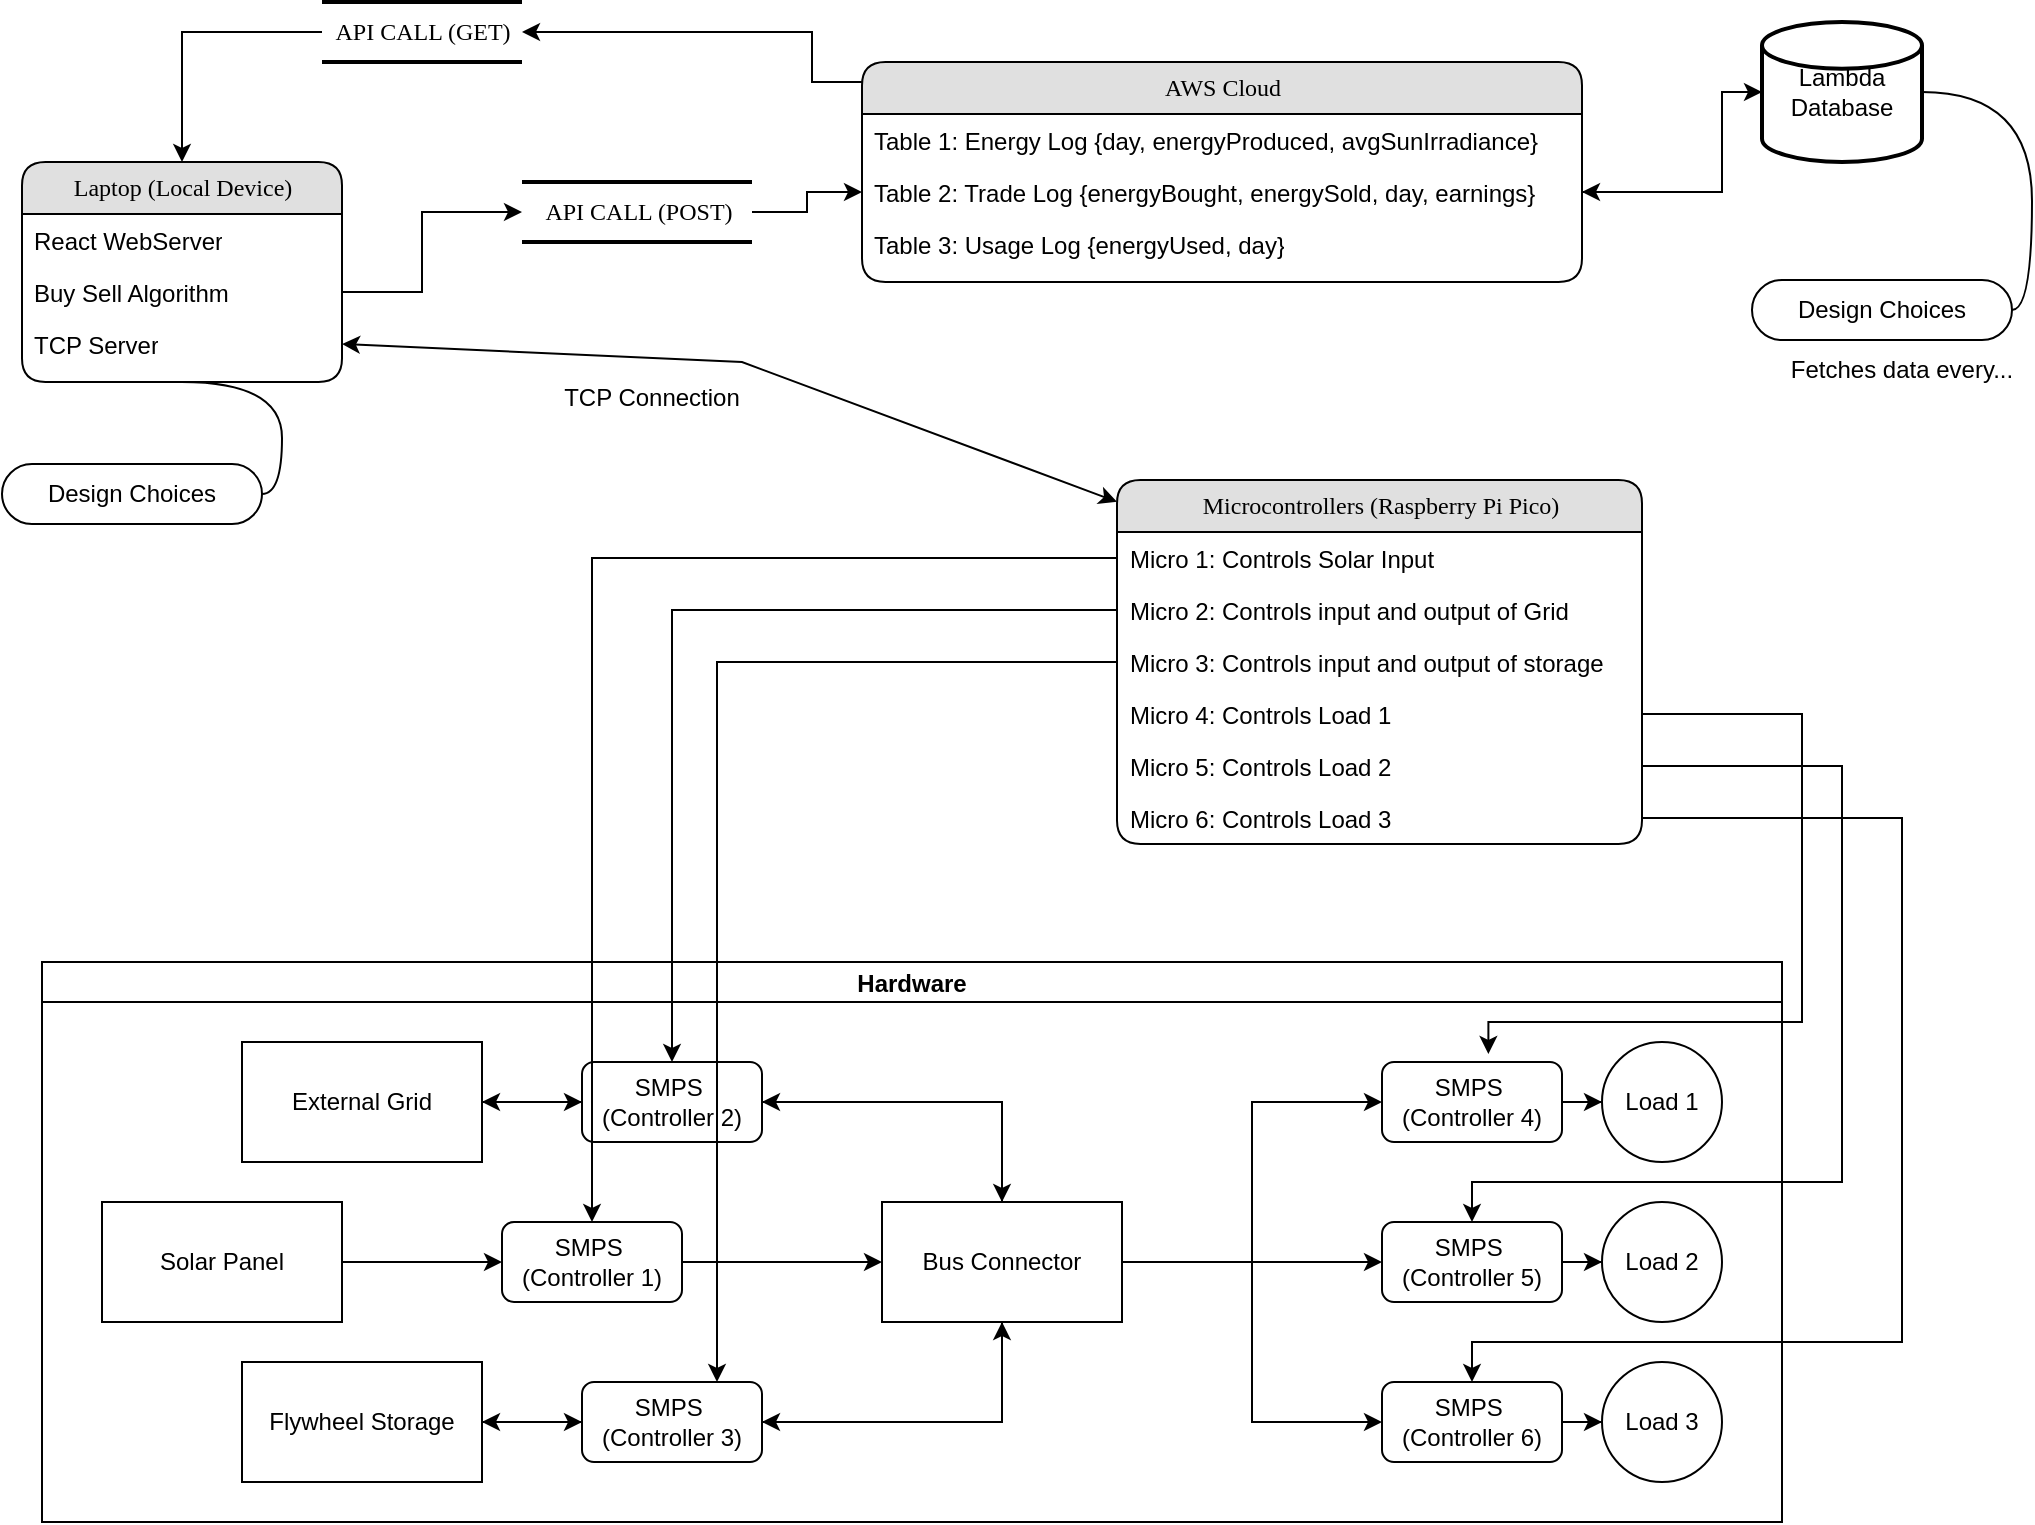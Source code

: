 <mxfile version="24.4.9" type="github">
  <diagram name="Page-1" id="5d7acffa-a066-3a61-03fe-96351882024d">
    <mxGraphModel dx="1050" dy="522" grid="1" gridSize="10" guides="1" tooltips="1" connect="1" arrows="1" fold="1" page="1" pageScale="1" pageWidth="1100" pageHeight="850" background="#ffffff" math="0" shadow="0">
      <root>
        <mxCell id="0" />
        <mxCell id="1" parent="0" />
        <mxCell id="gM_SMo16ki_0aqtKTnfX-9" style="edgeStyle=orthogonalEdgeStyle;rounded=0;orthogonalLoop=1;jettySize=auto;html=1;" parent="1" source="21ea969265ad0168-10" target="gM_SMo16ki_0aqtKTnfX-8" edge="1">
          <mxGeometry relative="1" as="geometry">
            <Array as="points">
              <mxPoint x="910" y="115" />
              <mxPoint x="910" y="65" />
            </Array>
          </mxGeometry>
        </mxCell>
        <mxCell id="gM_SMo16ki_0aqtKTnfX-71" style="edgeStyle=orthogonalEdgeStyle;rounded=0;orthogonalLoop=1;jettySize=auto;html=1;" parent="1" source="21ea969265ad0168-10" target="21ea969265ad0168-30" edge="1">
          <mxGeometry relative="1" as="geometry">
            <Array as="points">
              <mxPoint x="455" y="60" />
              <mxPoint x="455" y="35" />
            </Array>
          </mxGeometry>
        </mxCell>
        <mxCell id="21ea969265ad0168-10" value="AWS Cloud" style="swimlane;html=1;fontStyle=0;childLayout=stackLayout;horizontal=1;startSize=26;fillColor=#e0e0e0;horizontalStack=0;resizeParent=1;resizeLast=0;collapsible=1;marginBottom=0;swimlaneFillColor=#ffffff;align=center;rounded=1;shadow=0;comic=0;labelBackgroundColor=none;strokeWidth=1;fontFamily=Verdana;fontSize=12" parent="1" vertex="1">
          <mxGeometry x="480" y="50" width="360" height="110" as="geometry" />
        </mxCell>
        <mxCell id="21ea969265ad0168-11" value="Table 1: Energy Log {day, energyProduced, avgSunIrradiance}" style="text;html=1;strokeColor=none;fillColor=none;spacingLeft=4;spacingRight=4;whiteSpace=wrap;overflow=hidden;rotatable=0;points=[[0,0.5],[1,0.5]];portConstraint=eastwest;" parent="21ea969265ad0168-10" vertex="1">
          <mxGeometry y="26" width="360" height="26" as="geometry" />
        </mxCell>
        <mxCell id="21ea969265ad0168-12" value="Table 2: Trade Log {energyBought, energySold, day, earnings}" style="text;html=1;strokeColor=none;fillColor=none;spacingLeft=4;spacingRight=4;whiteSpace=wrap;overflow=hidden;rotatable=0;points=[[0,0.5],[1,0.5]];portConstraint=eastwest;" parent="21ea969265ad0168-10" vertex="1">
          <mxGeometry y="52" width="360" height="26" as="geometry" />
        </mxCell>
        <mxCell id="21ea969265ad0168-52" value="Table 3: Usage Log {energyUsed, day}" style="text;html=1;strokeColor=none;fillColor=none;spacingLeft=4;spacingRight=4;whiteSpace=wrap;overflow=hidden;rotatable=0;points=[[0,0.5],[1,0.5]];portConstraint=eastwest;" parent="21ea969265ad0168-10" vertex="1">
          <mxGeometry y="78" width="360" height="26" as="geometry" />
        </mxCell>
        <mxCell id="21ea969265ad0168-14" value="Laptop (Local Device)" style="swimlane;html=1;fontStyle=0;childLayout=stackLayout;horizontal=1;startSize=26;fillColor=#e0e0e0;horizontalStack=0;resizeParent=1;resizeLast=0;collapsible=1;marginBottom=0;swimlaneFillColor=#ffffff;align=center;rounded=1;shadow=0;comic=0;labelBackgroundColor=none;strokeWidth=1;fontFamily=Verdana;fontSize=12" parent="1" vertex="1">
          <mxGeometry x="60" y="100" width="160" height="110" as="geometry" />
        </mxCell>
        <mxCell id="21ea969265ad0168-15" value="React WebServer" style="text;html=1;strokeColor=none;fillColor=none;spacingLeft=4;spacingRight=4;whiteSpace=wrap;overflow=hidden;rotatable=0;points=[[0,0.5],[1,0.5]];portConstraint=eastwest;" parent="21ea969265ad0168-14" vertex="1">
          <mxGeometry y="26" width="160" height="26" as="geometry" />
        </mxCell>
        <mxCell id="21ea969265ad0168-16" value="Buy Sell Algorithm" style="text;html=1;strokeColor=none;fillColor=none;spacingLeft=4;spacingRight=4;whiteSpace=wrap;overflow=hidden;rotatable=0;points=[[0,0.5],[1,0.5]];portConstraint=eastwest;" parent="21ea969265ad0168-14" vertex="1">
          <mxGeometry y="52" width="160" height="26" as="geometry" />
        </mxCell>
        <mxCell id="21ea969265ad0168-17" value="TCP Server" style="text;html=1;strokeColor=none;fillColor=none;spacingLeft=4;spacingRight=4;whiteSpace=wrap;overflow=hidden;rotatable=0;points=[[0,0.5],[1,0.5]];portConstraint=eastwest;" parent="21ea969265ad0168-14" vertex="1">
          <mxGeometry y="78" width="160" height="26" as="geometry" />
        </mxCell>
        <mxCell id="21ea969265ad0168-22" value="Microcontrollers (Raspberry Pi Pico)" style="swimlane;html=1;fontStyle=0;childLayout=stackLayout;horizontal=1;startSize=26;fillColor=#e0e0e0;horizontalStack=0;resizeParent=1;resizeLast=0;collapsible=1;marginBottom=0;swimlaneFillColor=#ffffff;align=center;rounded=1;shadow=0;comic=0;labelBackgroundColor=none;strokeWidth=1;fontFamily=Verdana;fontSize=12" parent="1" vertex="1">
          <mxGeometry x="607.5" y="259" width="262.5" height="182" as="geometry">
            <mxRectangle x="310" y="320" width="260" height="30" as="alternateBounds" />
          </mxGeometry>
        </mxCell>
        <mxCell id="21ea969265ad0168-23" value="Micro 1: Controls Solar Input" style="text;html=1;strokeColor=none;fillColor=none;spacingLeft=4;spacingRight=4;whiteSpace=wrap;overflow=hidden;rotatable=0;points=[[0,0.5],[1,0.5]];portConstraint=eastwest;" parent="21ea969265ad0168-22" vertex="1">
          <mxGeometry y="26" width="262.5" height="26" as="geometry" />
        </mxCell>
        <mxCell id="21ea969265ad0168-24" value="Micro 2: Controls input and output of Grid&amp;nbsp;" style="text;html=1;strokeColor=none;fillColor=none;spacingLeft=4;spacingRight=4;whiteSpace=wrap;overflow=hidden;rotatable=0;points=[[0,0.5],[1,0.5]];portConstraint=eastwest;" parent="21ea969265ad0168-22" vertex="1">
          <mxGeometry y="52" width="262.5" height="26" as="geometry" />
        </mxCell>
        <mxCell id="gM_SMo16ki_0aqtKTnfX-16" value="&lt;div&gt;Micro 3: Controls input and output of storage&lt;/div&gt;" style="text;html=1;strokeColor=none;fillColor=none;spacingLeft=4;spacingRight=4;whiteSpace=wrap;overflow=hidden;rotatable=0;points=[[0,0.5],[1,0.5]];portConstraint=eastwest;" parent="21ea969265ad0168-22" vertex="1">
          <mxGeometry y="78" width="262.5" height="26" as="geometry" />
        </mxCell>
        <mxCell id="gM_SMo16ki_0aqtKTnfX-17" value="Micro 4: Controls Load 1" style="text;html=1;strokeColor=none;fillColor=none;spacingLeft=4;spacingRight=4;whiteSpace=wrap;overflow=hidden;rotatable=0;points=[[0,0.5],[1,0.5]];portConstraint=eastwest;" parent="21ea969265ad0168-22" vertex="1">
          <mxGeometry y="104" width="262.5" height="26" as="geometry" />
        </mxCell>
        <mxCell id="gM_SMo16ki_0aqtKTnfX-18" value="Micro 5: Controls Load 2" style="text;html=1;strokeColor=none;fillColor=none;spacingLeft=4;spacingRight=4;whiteSpace=wrap;overflow=hidden;rotatable=0;points=[[0,0.5],[1,0.5]];portConstraint=eastwest;" parent="21ea969265ad0168-22" vertex="1">
          <mxGeometry y="130" width="262.5" height="26" as="geometry" />
        </mxCell>
        <mxCell id="gM_SMo16ki_0aqtKTnfX-19" value="Micro 6: Controls Load 3" style="text;html=1;strokeColor=none;fillColor=none;spacingLeft=4;spacingRight=4;whiteSpace=wrap;overflow=hidden;rotatable=0;points=[[0,0.5],[1,0.5]];portConstraint=eastwest;" parent="21ea969265ad0168-22" vertex="1">
          <mxGeometry y="156" width="262.5" height="26" as="geometry" />
        </mxCell>
        <mxCell id="gM_SMo16ki_0aqtKTnfX-72" style="edgeStyle=orthogonalEdgeStyle;rounded=0;orthogonalLoop=1;jettySize=auto;html=1;entryX=0.5;entryY=0;entryDx=0;entryDy=0;" parent="1" source="21ea969265ad0168-30" target="21ea969265ad0168-14" edge="1">
          <mxGeometry relative="1" as="geometry">
            <Array as="points">
              <mxPoint x="140" y="35" />
            </Array>
          </mxGeometry>
        </mxCell>
        <mxCell id="21ea969265ad0168-30" value="API CALL (GET)" style="html=1;rounded=0;shadow=0;comic=0;labelBackgroundColor=none;strokeWidth=2;fontFamily=Verdana;fontSize=12;align=center;shape=mxgraph.ios7ui.horLines;" parent="1" vertex="1">
          <mxGeometry x="210" y="20" width="100" height="30" as="geometry" />
        </mxCell>
        <mxCell id="gM_SMo16ki_0aqtKTnfX-1" value="Hardware" style="swimlane;startSize=20;horizontal=1;containerType=tree;newEdgeStyle={&quot;edgeStyle&quot;:&quot;elbowEdgeStyle&quot;,&quot;startArrow&quot;:&quot;none&quot;,&quot;endArrow&quot;:&quot;none&quot;};" parent="1" vertex="1">
          <mxGeometry x="70" y="500" width="870" height="280" as="geometry" />
        </mxCell>
        <UserObject label="Solar Panel" treeRoot="1" id="gM_SMo16ki_0aqtKTnfX-4">
          <mxCell style="whiteSpace=wrap;html=1;align=center;treeFolding=1;treeMoving=1;newEdgeStyle={&quot;edgeStyle&quot;:&quot;elbowEdgeStyle&quot;,&quot;startArrow&quot;:&quot;none&quot;,&quot;endArrow&quot;:&quot;none&quot;};" parent="gM_SMo16ki_0aqtKTnfX-1" vertex="1">
            <mxGeometry x="30" y="120" width="120" height="60" as="geometry" />
          </mxCell>
        </UserObject>
        <mxCell id="gM_SMo16ki_0aqtKTnfX-34" style="edgeStyle=orthogonalEdgeStyle;rounded=0;orthogonalLoop=1;jettySize=auto;html=1;entryX=0;entryY=0.5;entryDx=0;entryDy=0;" parent="gM_SMo16ki_0aqtKTnfX-1" source="gM_SMo16ki_0aqtKTnfX-20" target="gM_SMo16ki_0aqtKTnfX-32" edge="1">
          <mxGeometry relative="1" as="geometry" />
        </mxCell>
        <mxCell id="gM_SMo16ki_0aqtKTnfX-20" value="SMPS&amp;nbsp;&lt;br&gt;(Controller 1)" style="rounded=1;whiteSpace=wrap;html=1;" parent="gM_SMo16ki_0aqtKTnfX-1" vertex="1">
          <mxGeometry x="230" y="130" width="90" height="40" as="geometry" />
        </mxCell>
        <mxCell id="gM_SMo16ki_0aqtKTnfX-22" value="" style="endArrow=classic;html=1;rounded=0;exitX=1;exitY=0.5;exitDx=0;exitDy=0;entryX=0;entryY=0.5;entryDx=0;entryDy=0;" parent="gM_SMo16ki_0aqtKTnfX-1" source="gM_SMo16ki_0aqtKTnfX-4" target="gM_SMo16ki_0aqtKTnfX-20" edge="1">
          <mxGeometry width="50" height="50" relative="1" as="geometry">
            <mxPoint x="360" y="110" as="sourcePoint" />
            <mxPoint x="410" y="60" as="targetPoint" />
            <Array as="points" />
          </mxGeometry>
        </mxCell>
        <mxCell id="gM_SMo16ki_0aqtKTnfX-27" style="edgeStyle=orthogonalEdgeStyle;rounded=0;orthogonalLoop=1;jettySize=auto;html=1;entryX=0;entryY=0.5;entryDx=0;entryDy=0;" parent="gM_SMo16ki_0aqtKTnfX-1" source="gM_SMo16ki_0aqtKTnfX-23" target="gM_SMo16ki_0aqtKTnfX-26" edge="1">
          <mxGeometry relative="1" as="geometry" />
        </mxCell>
        <mxCell id="gM_SMo16ki_0aqtKTnfX-23" value="External Grid" style="rounded=0;whiteSpace=wrap;html=1;" parent="gM_SMo16ki_0aqtKTnfX-1" vertex="1">
          <mxGeometry x="100" y="40" width="120" height="60" as="geometry" />
        </mxCell>
        <mxCell id="gM_SMo16ki_0aqtKTnfX-31" style="edgeStyle=orthogonalEdgeStyle;rounded=0;orthogonalLoop=1;jettySize=auto;html=1;entryX=0;entryY=0.5;entryDx=0;entryDy=0;" parent="gM_SMo16ki_0aqtKTnfX-1" source="gM_SMo16ki_0aqtKTnfX-24" target="gM_SMo16ki_0aqtKTnfX-28" edge="1">
          <mxGeometry relative="1" as="geometry" />
        </mxCell>
        <mxCell id="gM_SMo16ki_0aqtKTnfX-24" value="Flywheel Storage" style="rounded=0;whiteSpace=wrap;html=1;" parent="gM_SMo16ki_0aqtKTnfX-1" vertex="1">
          <mxGeometry x="100" y="200" width="120" height="60" as="geometry" />
        </mxCell>
        <mxCell id="gM_SMo16ki_0aqtKTnfX-33" style="edgeStyle=orthogonalEdgeStyle;rounded=0;orthogonalLoop=1;jettySize=auto;html=1;entryX=0.5;entryY=0;entryDx=0;entryDy=0;" parent="gM_SMo16ki_0aqtKTnfX-1" source="gM_SMo16ki_0aqtKTnfX-26" target="gM_SMo16ki_0aqtKTnfX-32" edge="1">
          <mxGeometry relative="1" as="geometry" />
        </mxCell>
        <mxCell id="gM_SMo16ki_0aqtKTnfX-60" style="edgeStyle=orthogonalEdgeStyle;rounded=0;orthogonalLoop=1;jettySize=auto;html=1;entryX=1;entryY=0.5;entryDx=0;entryDy=0;" parent="gM_SMo16ki_0aqtKTnfX-1" source="gM_SMo16ki_0aqtKTnfX-26" target="gM_SMo16ki_0aqtKTnfX-23" edge="1">
          <mxGeometry relative="1" as="geometry" />
        </mxCell>
        <mxCell id="gM_SMo16ki_0aqtKTnfX-26" value="SMPS&amp;nbsp;&lt;br&gt;(Controller 2)" style="rounded=1;whiteSpace=wrap;html=1;" parent="gM_SMo16ki_0aqtKTnfX-1" vertex="1">
          <mxGeometry x="270" y="50" width="90" height="40" as="geometry" />
        </mxCell>
        <mxCell id="gM_SMo16ki_0aqtKTnfX-35" style="edgeStyle=orthogonalEdgeStyle;rounded=0;orthogonalLoop=1;jettySize=auto;html=1;entryX=0.5;entryY=1;entryDx=0;entryDy=0;" parent="gM_SMo16ki_0aqtKTnfX-1" source="gM_SMo16ki_0aqtKTnfX-28" target="gM_SMo16ki_0aqtKTnfX-32" edge="1">
          <mxGeometry relative="1" as="geometry" />
        </mxCell>
        <mxCell id="gM_SMo16ki_0aqtKTnfX-63" style="edgeStyle=orthogonalEdgeStyle;rounded=0;orthogonalLoop=1;jettySize=auto;html=1;entryX=1;entryY=0.5;entryDx=0;entryDy=0;" parent="gM_SMo16ki_0aqtKTnfX-1" source="gM_SMo16ki_0aqtKTnfX-28" target="gM_SMo16ki_0aqtKTnfX-24" edge="1">
          <mxGeometry relative="1" as="geometry" />
        </mxCell>
        <mxCell id="gM_SMo16ki_0aqtKTnfX-28" value="SMPS&amp;nbsp;&lt;br&gt;(Controller 3)" style="rounded=1;whiteSpace=wrap;html=1;" parent="gM_SMo16ki_0aqtKTnfX-1" vertex="1">
          <mxGeometry x="270" y="210" width="90" height="40" as="geometry" />
        </mxCell>
        <mxCell id="gM_SMo16ki_0aqtKTnfX-50" style="edgeStyle=orthogonalEdgeStyle;rounded=0;orthogonalLoop=1;jettySize=auto;html=1;entryX=0;entryY=0.5;entryDx=0;entryDy=0;" parent="gM_SMo16ki_0aqtKTnfX-1" source="gM_SMo16ki_0aqtKTnfX-32" target="gM_SMo16ki_0aqtKTnfX-47" edge="1">
          <mxGeometry relative="1" as="geometry" />
        </mxCell>
        <mxCell id="gM_SMo16ki_0aqtKTnfX-51" style="edgeStyle=orthogonalEdgeStyle;rounded=0;orthogonalLoop=1;jettySize=auto;html=1;entryX=0;entryY=0.5;entryDx=0;entryDy=0;" parent="gM_SMo16ki_0aqtKTnfX-1" source="gM_SMo16ki_0aqtKTnfX-32" target="gM_SMo16ki_0aqtKTnfX-48" edge="1">
          <mxGeometry relative="1" as="geometry" />
        </mxCell>
        <mxCell id="gM_SMo16ki_0aqtKTnfX-59" style="edgeStyle=orthogonalEdgeStyle;rounded=0;orthogonalLoop=1;jettySize=auto;html=1;entryX=0;entryY=0.5;entryDx=0;entryDy=0;" parent="gM_SMo16ki_0aqtKTnfX-1" source="gM_SMo16ki_0aqtKTnfX-32" target="gM_SMo16ki_0aqtKTnfX-49" edge="1">
          <mxGeometry relative="1" as="geometry" />
        </mxCell>
        <mxCell id="gM_SMo16ki_0aqtKTnfX-61" style="edgeStyle=orthogonalEdgeStyle;rounded=0;orthogonalLoop=1;jettySize=auto;html=1;entryX=1;entryY=0.5;entryDx=0;entryDy=0;" parent="gM_SMo16ki_0aqtKTnfX-1" source="gM_SMo16ki_0aqtKTnfX-32" target="gM_SMo16ki_0aqtKTnfX-26" edge="1">
          <mxGeometry relative="1" as="geometry">
            <Array as="points">
              <mxPoint x="480" y="70" />
            </Array>
          </mxGeometry>
        </mxCell>
        <mxCell id="gM_SMo16ki_0aqtKTnfX-62" style="edgeStyle=orthogonalEdgeStyle;rounded=0;orthogonalLoop=1;jettySize=auto;html=1;" parent="gM_SMo16ki_0aqtKTnfX-1" source="gM_SMo16ki_0aqtKTnfX-32" edge="1">
          <mxGeometry relative="1" as="geometry">
            <mxPoint x="360" y="230" as="targetPoint" />
            <Array as="points">
              <mxPoint x="480" y="230" />
            </Array>
          </mxGeometry>
        </mxCell>
        <mxCell id="gM_SMo16ki_0aqtKTnfX-32" value="Bus Connector" style="rounded=0;whiteSpace=wrap;html=1;" parent="gM_SMo16ki_0aqtKTnfX-1" vertex="1">
          <mxGeometry x="420" y="120" width="120" height="60" as="geometry" />
        </mxCell>
        <mxCell id="gM_SMo16ki_0aqtKTnfX-39" value="Load 1" style="ellipse;whiteSpace=wrap;html=1;aspect=fixed;" parent="gM_SMo16ki_0aqtKTnfX-1" vertex="1">
          <mxGeometry x="780" y="40" width="60" height="60" as="geometry" />
        </mxCell>
        <mxCell id="gM_SMo16ki_0aqtKTnfX-43" value="Load 2" style="ellipse;whiteSpace=wrap;html=1;aspect=fixed;" parent="gM_SMo16ki_0aqtKTnfX-1" vertex="1">
          <mxGeometry x="780" y="120" width="60" height="60" as="geometry" />
        </mxCell>
        <mxCell id="gM_SMo16ki_0aqtKTnfX-42" value="Load 3" style="ellipse;whiteSpace=wrap;html=1;aspect=fixed;" parent="gM_SMo16ki_0aqtKTnfX-1" vertex="1">
          <mxGeometry x="780" y="200" width="60" height="60" as="geometry" />
        </mxCell>
        <mxCell id="gM_SMo16ki_0aqtKTnfX-57" style="edgeStyle=orthogonalEdgeStyle;rounded=0;orthogonalLoop=1;jettySize=auto;html=1;" parent="gM_SMo16ki_0aqtKTnfX-1" source="gM_SMo16ki_0aqtKTnfX-47" target="gM_SMo16ki_0aqtKTnfX-39" edge="1">
          <mxGeometry relative="1" as="geometry" />
        </mxCell>
        <mxCell id="gM_SMo16ki_0aqtKTnfX-47" value="SMPS&amp;nbsp;&lt;br&gt;(Controller 4)" style="rounded=1;whiteSpace=wrap;html=1;" parent="gM_SMo16ki_0aqtKTnfX-1" vertex="1">
          <mxGeometry x="670" y="50" width="90" height="40" as="geometry" />
        </mxCell>
        <mxCell id="gM_SMo16ki_0aqtKTnfX-58" style="edgeStyle=orthogonalEdgeStyle;rounded=0;orthogonalLoop=1;jettySize=auto;html=1;entryX=0;entryY=0.5;entryDx=0;entryDy=0;" parent="gM_SMo16ki_0aqtKTnfX-1" source="gM_SMo16ki_0aqtKTnfX-48" target="gM_SMo16ki_0aqtKTnfX-43" edge="1">
          <mxGeometry relative="1" as="geometry" />
        </mxCell>
        <mxCell id="gM_SMo16ki_0aqtKTnfX-48" value="SMPS&amp;nbsp;&lt;br&gt;(Controller 5)" style="rounded=1;whiteSpace=wrap;html=1;" parent="gM_SMo16ki_0aqtKTnfX-1" vertex="1">
          <mxGeometry x="670" y="130" width="90" height="40" as="geometry" />
        </mxCell>
        <mxCell id="gM_SMo16ki_0aqtKTnfX-53" style="edgeStyle=orthogonalEdgeStyle;rounded=0;orthogonalLoop=1;jettySize=auto;html=1;" parent="gM_SMo16ki_0aqtKTnfX-1" source="gM_SMo16ki_0aqtKTnfX-49" target="gM_SMo16ki_0aqtKTnfX-42" edge="1">
          <mxGeometry relative="1" as="geometry" />
        </mxCell>
        <mxCell id="gM_SMo16ki_0aqtKTnfX-49" value="SMPS&amp;nbsp;&lt;br&gt;(Controller 6)" style="rounded=1;whiteSpace=wrap;html=1;" parent="gM_SMo16ki_0aqtKTnfX-1" vertex="1">
          <mxGeometry x="670" y="210" width="90" height="40" as="geometry" />
        </mxCell>
        <mxCell id="gM_SMo16ki_0aqtKTnfX-73" style="edgeStyle=orthogonalEdgeStyle;rounded=0;orthogonalLoop=1;jettySize=auto;html=1;entryX=1;entryY=0.5;entryDx=0;entryDy=0;" parent="1" source="gM_SMo16ki_0aqtKTnfX-8" target="21ea969265ad0168-12" edge="1">
          <mxGeometry relative="1" as="geometry">
            <Array as="points">
              <mxPoint x="910" y="65" />
              <mxPoint x="910" y="115" />
            </Array>
          </mxGeometry>
        </mxCell>
        <mxCell id="gM_SMo16ki_0aqtKTnfX-8" value="Lambda Database" style="strokeWidth=2;html=1;shape=mxgraph.flowchart.database;whiteSpace=wrap;" parent="1" vertex="1">
          <mxGeometry x="930" y="30" width="80" height="70" as="geometry" />
        </mxCell>
        <mxCell id="gM_SMo16ki_0aqtKTnfX-64" value="TCP Connection" style="text;html=1;align=center;verticalAlign=middle;whiteSpace=wrap;rounded=0;" parent="1" vertex="1">
          <mxGeometry x="310" y="200" width="130" height="36" as="geometry" />
        </mxCell>
        <mxCell id="gM_SMo16ki_0aqtKTnfX-65" style="edgeStyle=orthogonalEdgeStyle;rounded=0;orthogonalLoop=1;jettySize=auto;html=1;entryX=0.5;entryY=0;entryDx=0;entryDy=0;" parent="1" source="21ea969265ad0168-23" target="gM_SMo16ki_0aqtKTnfX-20" edge="1">
          <mxGeometry relative="1" as="geometry" />
        </mxCell>
        <mxCell id="gM_SMo16ki_0aqtKTnfX-66" style="edgeStyle=orthogonalEdgeStyle;rounded=0;orthogonalLoop=1;jettySize=auto;html=1;entryX=0.5;entryY=0;entryDx=0;entryDy=0;" parent="1" source="21ea969265ad0168-24" target="gM_SMo16ki_0aqtKTnfX-26" edge="1">
          <mxGeometry relative="1" as="geometry" />
        </mxCell>
        <mxCell id="gM_SMo16ki_0aqtKTnfX-68" style="edgeStyle=orthogonalEdgeStyle;rounded=0;orthogonalLoop=1;jettySize=auto;html=1;entryX=0.75;entryY=0;entryDx=0;entryDy=0;" parent="1" source="gM_SMo16ki_0aqtKTnfX-16" target="gM_SMo16ki_0aqtKTnfX-28" edge="1">
          <mxGeometry relative="1" as="geometry" />
        </mxCell>
        <mxCell id="gM_SMo16ki_0aqtKTnfX-81" style="edgeStyle=orthogonalEdgeStyle;rounded=0;orthogonalLoop=1;jettySize=auto;html=1;entryX=0;entryY=0.5;entryDx=0;entryDy=0;" parent="1" source="gM_SMo16ki_0aqtKTnfX-75" target="21ea969265ad0168-12" edge="1">
          <mxGeometry relative="1" as="geometry" />
        </mxCell>
        <mxCell id="gM_SMo16ki_0aqtKTnfX-75" value="API CALL (POST)" style="html=1;rounded=0;shadow=0;comic=0;labelBackgroundColor=none;strokeWidth=2;fontFamily=Verdana;fontSize=12;align=center;shape=mxgraph.ios7ui.horLines;" parent="1" vertex="1">
          <mxGeometry x="310" y="110" width="115" height="30" as="geometry" />
        </mxCell>
        <mxCell id="gM_SMo16ki_0aqtKTnfX-76" style="edgeStyle=orthogonalEdgeStyle;rounded=0;orthogonalLoop=1;jettySize=auto;html=1;entryX=0.591;entryY=-0.1;entryDx=0;entryDy=0;entryPerimeter=0;" parent="1" source="gM_SMo16ki_0aqtKTnfX-17" target="gM_SMo16ki_0aqtKTnfX-47" edge="1">
          <mxGeometry relative="1" as="geometry">
            <Array as="points">
              <mxPoint x="950" y="376" />
              <mxPoint x="950" y="530" />
              <mxPoint x="793" y="530" />
            </Array>
          </mxGeometry>
        </mxCell>
        <mxCell id="gM_SMo16ki_0aqtKTnfX-77" style="edgeStyle=orthogonalEdgeStyle;rounded=0;orthogonalLoop=1;jettySize=auto;html=1;entryX=0.5;entryY=0;entryDx=0;entryDy=0;" parent="1" source="gM_SMo16ki_0aqtKTnfX-18" target="gM_SMo16ki_0aqtKTnfX-48" edge="1">
          <mxGeometry relative="1" as="geometry">
            <Array as="points">
              <mxPoint x="970" y="402" />
              <mxPoint x="970" y="610" />
              <mxPoint x="785" y="610" />
            </Array>
          </mxGeometry>
        </mxCell>
        <mxCell id="gM_SMo16ki_0aqtKTnfX-78" style="edgeStyle=orthogonalEdgeStyle;rounded=0;orthogonalLoop=1;jettySize=auto;html=1;entryX=0.5;entryY=0;entryDx=0;entryDy=0;" parent="1" source="gM_SMo16ki_0aqtKTnfX-19" target="gM_SMo16ki_0aqtKTnfX-49" edge="1">
          <mxGeometry relative="1" as="geometry">
            <Array as="points">
              <mxPoint x="1000" y="428" />
              <mxPoint x="1000" y="690" />
              <mxPoint x="785" y="690" />
            </Array>
          </mxGeometry>
        </mxCell>
        <mxCell id="gM_SMo16ki_0aqtKTnfX-80" style="edgeStyle=orthogonalEdgeStyle;rounded=0;orthogonalLoop=1;jettySize=auto;html=1;" parent="1" source="21ea969265ad0168-16" target="gM_SMo16ki_0aqtKTnfX-75" edge="1">
          <mxGeometry relative="1" as="geometry">
            <Array as="points">
              <mxPoint x="260" y="165" />
              <mxPoint x="260" y="125" />
            </Array>
          </mxGeometry>
        </mxCell>
        <mxCell id="gM_SMo16ki_0aqtKTnfX-82" value="Design Choices" style="whiteSpace=wrap;html=1;rounded=1;arcSize=50;align=center;verticalAlign=middle;strokeWidth=1;autosize=1;spacing=4;treeFolding=1;treeMoving=1;newEdgeStyle={&quot;edgeStyle&quot;:&quot;entityRelationEdgeStyle&quot;,&quot;startArrow&quot;:&quot;none&quot;,&quot;endArrow&quot;:&quot;none&quot;,&quot;segment&quot;:10,&quot;curved&quot;:1,&quot;sourcePerimeterSpacing&quot;:0,&quot;targetPerimeterSpacing&quot;:0};" parent="1" vertex="1">
          <mxGeometry x="925" y="159" width="130" height="30" as="geometry" />
        </mxCell>
        <mxCell id="gM_SMo16ki_0aqtKTnfX-83" value="" style="edgeStyle=entityRelationEdgeStyle;startArrow=none;endArrow=none;segment=10;curved=1;sourcePerimeterSpacing=0;targetPerimeterSpacing=0;rounded=0;exitX=1;exitY=0.5;exitDx=0;exitDy=0;exitPerimeter=0;" parent="1" source="gM_SMo16ki_0aqtKTnfX-8" target="gM_SMo16ki_0aqtKTnfX-82" edge="1">
          <mxGeometry relative="1" as="geometry">
            <mxPoint x="960" y="100" as="sourcePoint" />
          </mxGeometry>
        </mxCell>
        <mxCell id="gM_SMo16ki_0aqtKTnfX-87" style="edgeStyle=entityRelationEdgeStyle;rounded=0;orthogonalLoop=1;jettySize=auto;html=1;startArrow=none;endArrow=none;segment=10;curved=1;sourcePerimeterSpacing=0;targetPerimeterSpacing=0;entryX=0.5;entryY=1;entryDx=0;entryDy=0;" parent="1" source="gM_SMo16ki_0aqtKTnfX-84" target="21ea969265ad0168-14" edge="1">
          <mxGeometry relative="1" as="geometry" />
        </mxCell>
        <mxCell id="gM_SMo16ki_0aqtKTnfX-84" value="Design Choices" style="whiteSpace=wrap;html=1;rounded=1;arcSize=50;align=center;verticalAlign=middle;strokeWidth=1;autosize=1;spacing=4;treeFolding=1;treeMoving=1;newEdgeStyle={&quot;edgeStyle&quot;:&quot;entityRelationEdgeStyle&quot;,&quot;startArrow&quot;:&quot;none&quot;,&quot;endArrow&quot;:&quot;none&quot;,&quot;segment&quot;:10,&quot;curved&quot;:1,&quot;sourcePerimeterSpacing&quot;:0,&quot;targetPerimeterSpacing&quot;:0};" parent="1" vertex="1">
          <mxGeometry x="50" y="251" width="130" height="30" as="geometry" />
        </mxCell>
        <mxCell id="gM_SMo16ki_0aqtKTnfX-88" value="" style="endArrow=classic;startArrow=classic;html=1;rounded=0;exitX=1;exitY=0.5;exitDx=0;exitDy=0;entryX=0;entryY=0.06;entryDx=0;entryDy=0;entryPerimeter=0;" parent="1" source="21ea969265ad0168-17" target="21ea969265ad0168-22" edge="1">
          <mxGeometry width="50" height="50" relative="1" as="geometry">
            <mxPoint x="340" y="260" as="sourcePoint" />
            <mxPoint x="390" y="210" as="targetPoint" />
            <Array as="points">
              <mxPoint x="420" y="200" />
            </Array>
          </mxGeometry>
        </mxCell>
        <mxCell id="gM_SMo16ki_0aqtKTnfX-89" value="Fetches data every..." style="text;html=1;align=center;verticalAlign=middle;whiteSpace=wrap;rounded=0;" parent="1" vertex="1">
          <mxGeometry x="940" y="189" width="120" height="30" as="geometry" />
        </mxCell>
      </root>
    </mxGraphModel>
  </diagram>
</mxfile>
